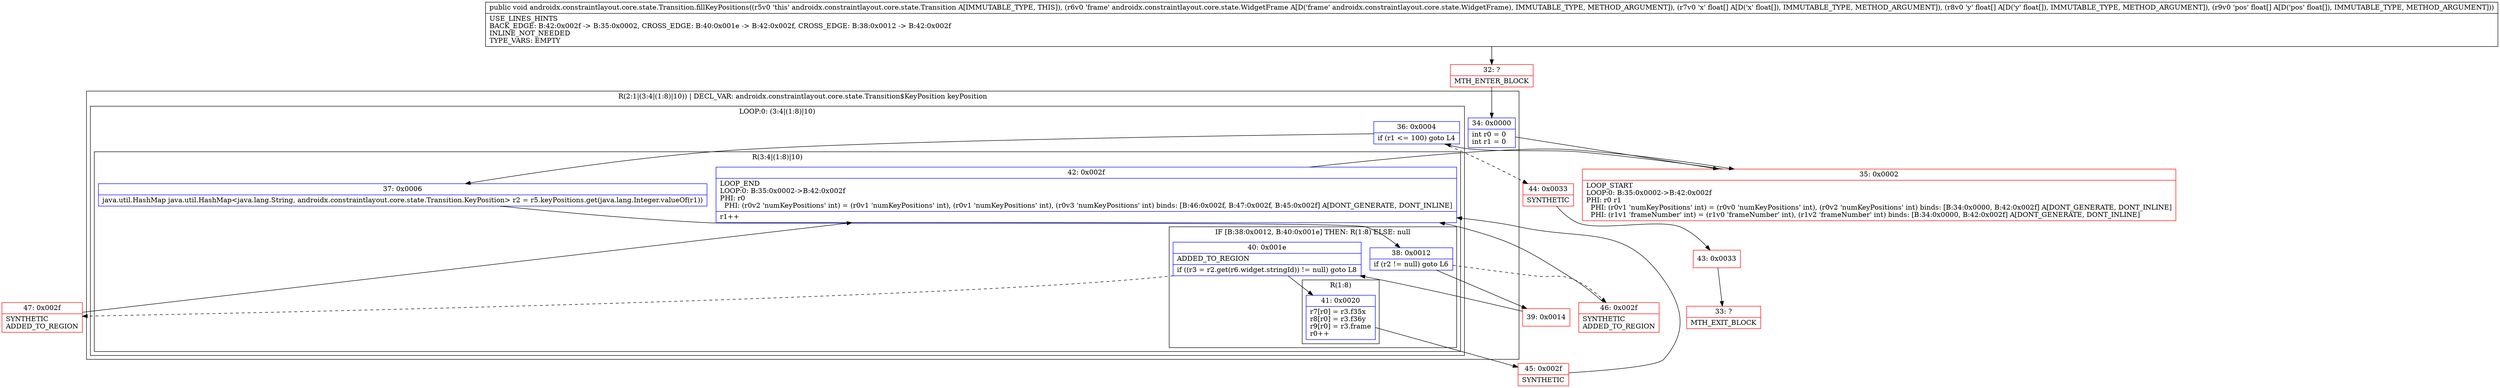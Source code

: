 digraph "CFG forandroidx.constraintlayout.core.state.Transition.fillKeyPositions(Landroidx\/constraintlayout\/core\/state\/WidgetFrame;[F[F[F)V" {
subgraph cluster_Region_698261873 {
label = "R(2:1|(3:4|(1:8)|10)) | DECL_VAR: androidx.constraintlayout.core.state.Transition$KeyPosition keyPosition\l";
node [shape=record,color=blue];
Node_34 [shape=record,label="{34\:\ 0x0000|int r0 = 0\lint r1 = 0\l}"];
subgraph cluster_LoopRegion_1806427354 {
label = "LOOP:0: (3:4|(1:8)|10)";
node [shape=record,color=blue];
Node_36 [shape=record,label="{36\:\ 0x0004|if (r1 \<= 100) goto L4\l}"];
subgraph cluster_Region_1260104562 {
label = "R(3:4|(1:8)|10)";
node [shape=record,color=blue];
Node_37 [shape=record,label="{37\:\ 0x0006|java.util.HashMap java.util.HashMap\<java.lang.String, androidx.constraintlayout.core.state.Transition.KeyPosition\> r2 = r5.keyPositions.get(java.lang.Integer.valueOf(r1))\l}"];
subgraph cluster_IfRegion_391253577 {
label = "IF [B:38:0x0012, B:40:0x001e] THEN: R(1:8) ELSE: null";
node [shape=record,color=blue];
Node_38 [shape=record,label="{38\:\ 0x0012|if (r2 != null) goto L6\l}"];
Node_40 [shape=record,label="{40\:\ 0x001e|ADDED_TO_REGION\l|if ((r3 = r2.get(r6.widget.stringId)) != null) goto L8\l}"];
subgraph cluster_Region_1521483278 {
label = "R(1:8)";
node [shape=record,color=blue];
Node_41 [shape=record,label="{41\:\ 0x0020|r7[r0] = r3.f35x\lr8[r0] = r3.f36y\lr9[r0] = r3.frame\lr0++\l}"];
}
}
Node_42 [shape=record,label="{42\:\ 0x002f|LOOP_END\lLOOP:0: B:35:0x0002\-\>B:42:0x002f\lPHI: r0 \l  PHI: (r0v2 'numKeyPositions' int) = (r0v1 'numKeyPositions' int), (r0v1 'numKeyPositions' int), (r0v3 'numKeyPositions' int) binds: [B:46:0x002f, B:47:0x002f, B:45:0x002f] A[DONT_GENERATE, DONT_INLINE]\l|r1++\l}"];
}
}
}
Node_32 [shape=record,color=red,label="{32\:\ ?|MTH_ENTER_BLOCK\l}"];
Node_35 [shape=record,color=red,label="{35\:\ 0x0002|LOOP_START\lLOOP:0: B:35:0x0002\-\>B:42:0x002f\lPHI: r0 r1 \l  PHI: (r0v1 'numKeyPositions' int) = (r0v0 'numKeyPositions' int), (r0v2 'numKeyPositions' int) binds: [B:34:0x0000, B:42:0x002f] A[DONT_GENERATE, DONT_INLINE]\l  PHI: (r1v1 'frameNumber' int) = (r1v0 'frameNumber' int), (r1v2 'frameNumber' int) binds: [B:34:0x0000, B:42:0x002f] A[DONT_GENERATE, DONT_INLINE]\l}"];
Node_39 [shape=record,color=red,label="{39\:\ 0x0014}"];
Node_45 [shape=record,color=red,label="{45\:\ 0x002f|SYNTHETIC\l}"];
Node_47 [shape=record,color=red,label="{47\:\ 0x002f|SYNTHETIC\lADDED_TO_REGION\l}"];
Node_46 [shape=record,color=red,label="{46\:\ 0x002f|SYNTHETIC\lADDED_TO_REGION\l}"];
Node_44 [shape=record,color=red,label="{44\:\ 0x0033|SYNTHETIC\l}"];
Node_43 [shape=record,color=red,label="{43\:\ 0x0033}"];
Node_33 [shape=record,color=red,label="{33\:\ ?|MTH_EXIT_BLOCK\l}"];
MethodNode[shape=record,label="{public void androidx.constraintlayout.core.state.Transition.fillKeyPositions((r5v0 'this' androidx.constraintlayout.core.state.Transition A[IMMUTABLE_TYPE, THIS]), (r6v0 'frame' androidx.constraintlayout.core.state.WidgetFrame A[D('frame' androidx.constraintlayout.core.state.WidgetFrame), IMMUTABLE_TYPE, METHOD_ARGUMENT]), (r7v0 'x' float[] A[D('x' float[]), IMMUTABLE_TYPE, METHOD_ARGUMENT]), (r8v0 'y' float[] A[D('y' float[]), IMMUTABLE_TYPE, METHOD_ARGUMENT]), (r9v0 'pos' float[] A[D('pos' float[]), IMMUTABLE_TYPE, METHOD_ARGUMENT]))  | USE_LINES_HINTS\lBACK_EDGE: B:42:0x002f \-\> B:35:0x0002, CROSS_EDGE: B:40:0x001e \-\> B:42:0x002f, CROSS_EDGE: B:38:0x0012 \-\> B:42:0x002f\lINLINE_NOT_NEEDED\lTYPE_VARS: EMPTY\l}"];
MethodNode -> Node_32;Node_34 -> Node_35;
Node_36 -> Node_37;
Node_36 -> Node_44[style=dashed];
Node_37 -> Node_38;
Node_38 -> Node_39;
Node_38 -> Node_46[style=dashed];
Node_40 -> Node_41;
Node_40 -> Node_47[style=dashed];
Node_41 -> Node_45;
Node_42 -> Node_35;
Node_32 -> Node_34;
Node_35 -> Node_36;
Node_39 -> Node_40;
Node_45 -> Node_42;
Node_47 -> Node_42;
Node_46 -> Node_42;
Node_44 -> Node_43;
Node_43 -> Node_33;
}

